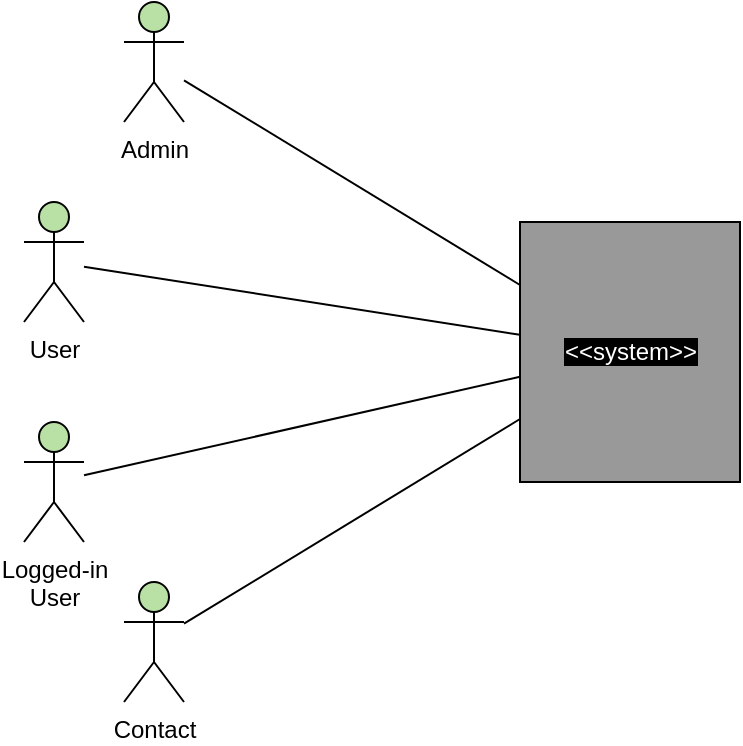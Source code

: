 <mxfile version="13.0.3" type="device"><diagram id="ktswCHcgCvEk69QXRQ0M" name="Page-1"><mxGraphModel dx="620" dy="806" grid="1" gridSize="10" guides="1" tooltips="1" connect="1" arrows="1" fold="1" page="1" pageScale="1" pageWidth="827" pageHeight="1169" math="0" shadow="0"><root><mxCell id="0"/><mxCell id="1" parent="0"/><mxCell id="lquXTF0Hpv7Mb-byAhuf-1" value="&lt;span style=&quot;background-color: rgb(0 , 0 , 0)&quot;&gt;&lt;font color=&quot;#ffffff&quot;&gt;&amp;lt;&amp;lt;system&amp;gt;&amp;gt;&lt;/font&gt;&lt;/span&gt;" style="html=1;fillColor=#999999;" parent="1" vertex="1"><mxGeometry x="728" y="230" width="110" height="130" as="geometry"/></mxCell><mxCell id="lquXTF0Hpv7Mb-byAhuf-2" value="Admin" style="shape=umlActor;verticalLabelPosition=bottom;labelBackgroundColor=#ffffff;verticalAlign=top;html=1;fillColor=#B9E0A5;" parent="1" vertex="1"><mxGeometry x="530" y="120" width="30" height="60" as="geometry"/></mxCell><mxCell id="lquXTF0Hpv7Mb-byAhuf-3" value="User" style="shape=umlActor;verticalLabelPosition=bottom;labelBackgroundColor=#ffffff;verticalAlign=top;html=1;fillColor=#B9E0A5;" parent="1" vertex="1"><mxGeometry x="480" y="220" width="30" height="60" as="geometry"/></mxCell><mxCell id="lquXTF0Hpv7Mb-byAhuf-5" value="" style="endArrow=none;html=1;" parent="1" source="lquXTF0Hpv7Mb-byAhuf-2" target="lquXTF0Hpv7Mb-byAhuf-1" edge="1"><mxGeometry width="50" height="50" relative="1" as="geometry"><mxPoint x="530" y="580" as="sourcePoint"/><mxPoint x="580" y="530" as="targetPoint"/></mxGeometry></mxCell><mxCell id="lquXTF0Hpv7Mb-byAhuf-6" value="" style="endArrow=none;html=1;" parent="1" source="lquXTF0Hpv7Mb-byAhuf-3" target="lquXTF0Hpv7Mb-byAhuf-1" edge="1"><mxGeometry width="50" height="50" relative="1" as="geometry"><mxPoint x="555" y="150" as="sourcePoint"/><mxPoint x="738" y="312.5" as="targetPoint"/></mxGeometry></mxCell><mxCell id="lquXTF0Hpv7Mb-byAhuf-8" value="Contact" style="shape=umlActor;verticalLabelPosition=bottom;labelBackgroundColor=#ffffff;verticalAlign=top;html=1;fillColor=#B9E0A5;" parent="1" vertex="1"><mxGeometry x="530" y="410" width="30" height="60" as="geometry"/></mxCell><mxCell id="lquXTF0Hpv7Mb-byAhuf-9" value="" style="endArrow=none;html=1;" parent="1" source="lquXTF0Hpv7Mb-byAhuf-8" target="lquXTF0Hpv7Mb-byAhuf-1" edge="1"><mxGeometry width="50" height="50" relative="1" as="geometry"><mxPoint x="545" y="240" as="sourcePoint"/><mxPoint x="718" y="385" as="targetPoint"/></mxGeometry></mxCell><mxCell id="lquXTF0Hpv7Mb-byAhuf-13" value="Logged-in&lt;br&gt;User" style="shape=umlActor;verticalLabelPosition=bottom;labelBackgroundColor=#ffffff;verticalAlign=top;html=1;fillColor=#B9E0A5;" parent="1" vertex="1"><mxGeometry x="480" y="330" width="30" height="60" as="geometry"/></mxCell><mxCell id="lquXTF0Hpv7Mb-byAhuf-14" value="" style="endArrow=none;html=1;" parent="1" source="lquXTF0Hpv7Mb-byAhuf-13" target="lquXTF0Hpv7Mb-byAhuf-1" edge="1"><mxGeometry width="50" height="50" relative="1" as="geometry"><mxPoint x="505" y="260" as="sourcePoint"/><mxPoint x="738" y="305" as="targetPoint"/></mxGeometry></mxCell></root></mxGraphModel></diagram></mxfile>
